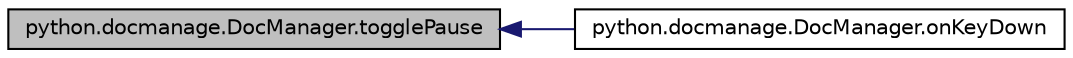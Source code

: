 digraph G
{
  edge [fontname="Helvetica",fontsize="10",labelfontname="Helvetica",labelfontsize="10"];
  node [fontname="Helvetica",fontsize="10",shape=record];
  rankdir="LR";
  Node1 [label="python.docmanage.DocManager.togglePause",height=0.2,width=0.4,color="black", fillcolor="grey75", style="filled" fontcolor="black"];
  Node1 -> Node2 [dir="back",color="midnightblue",fontsize="10",style="solid",fontname="Helvetica"];
  Node2 [label="python.docmanage.DocManager.onKeyDown",height=0.2,width=0.4,color="black", fillcolor="white", style="filled",URL="$classpython_1_1docmanage_1_1_doc_manager.html#af8b586506f8117c3c0e46eb33a047dd9"];
}
